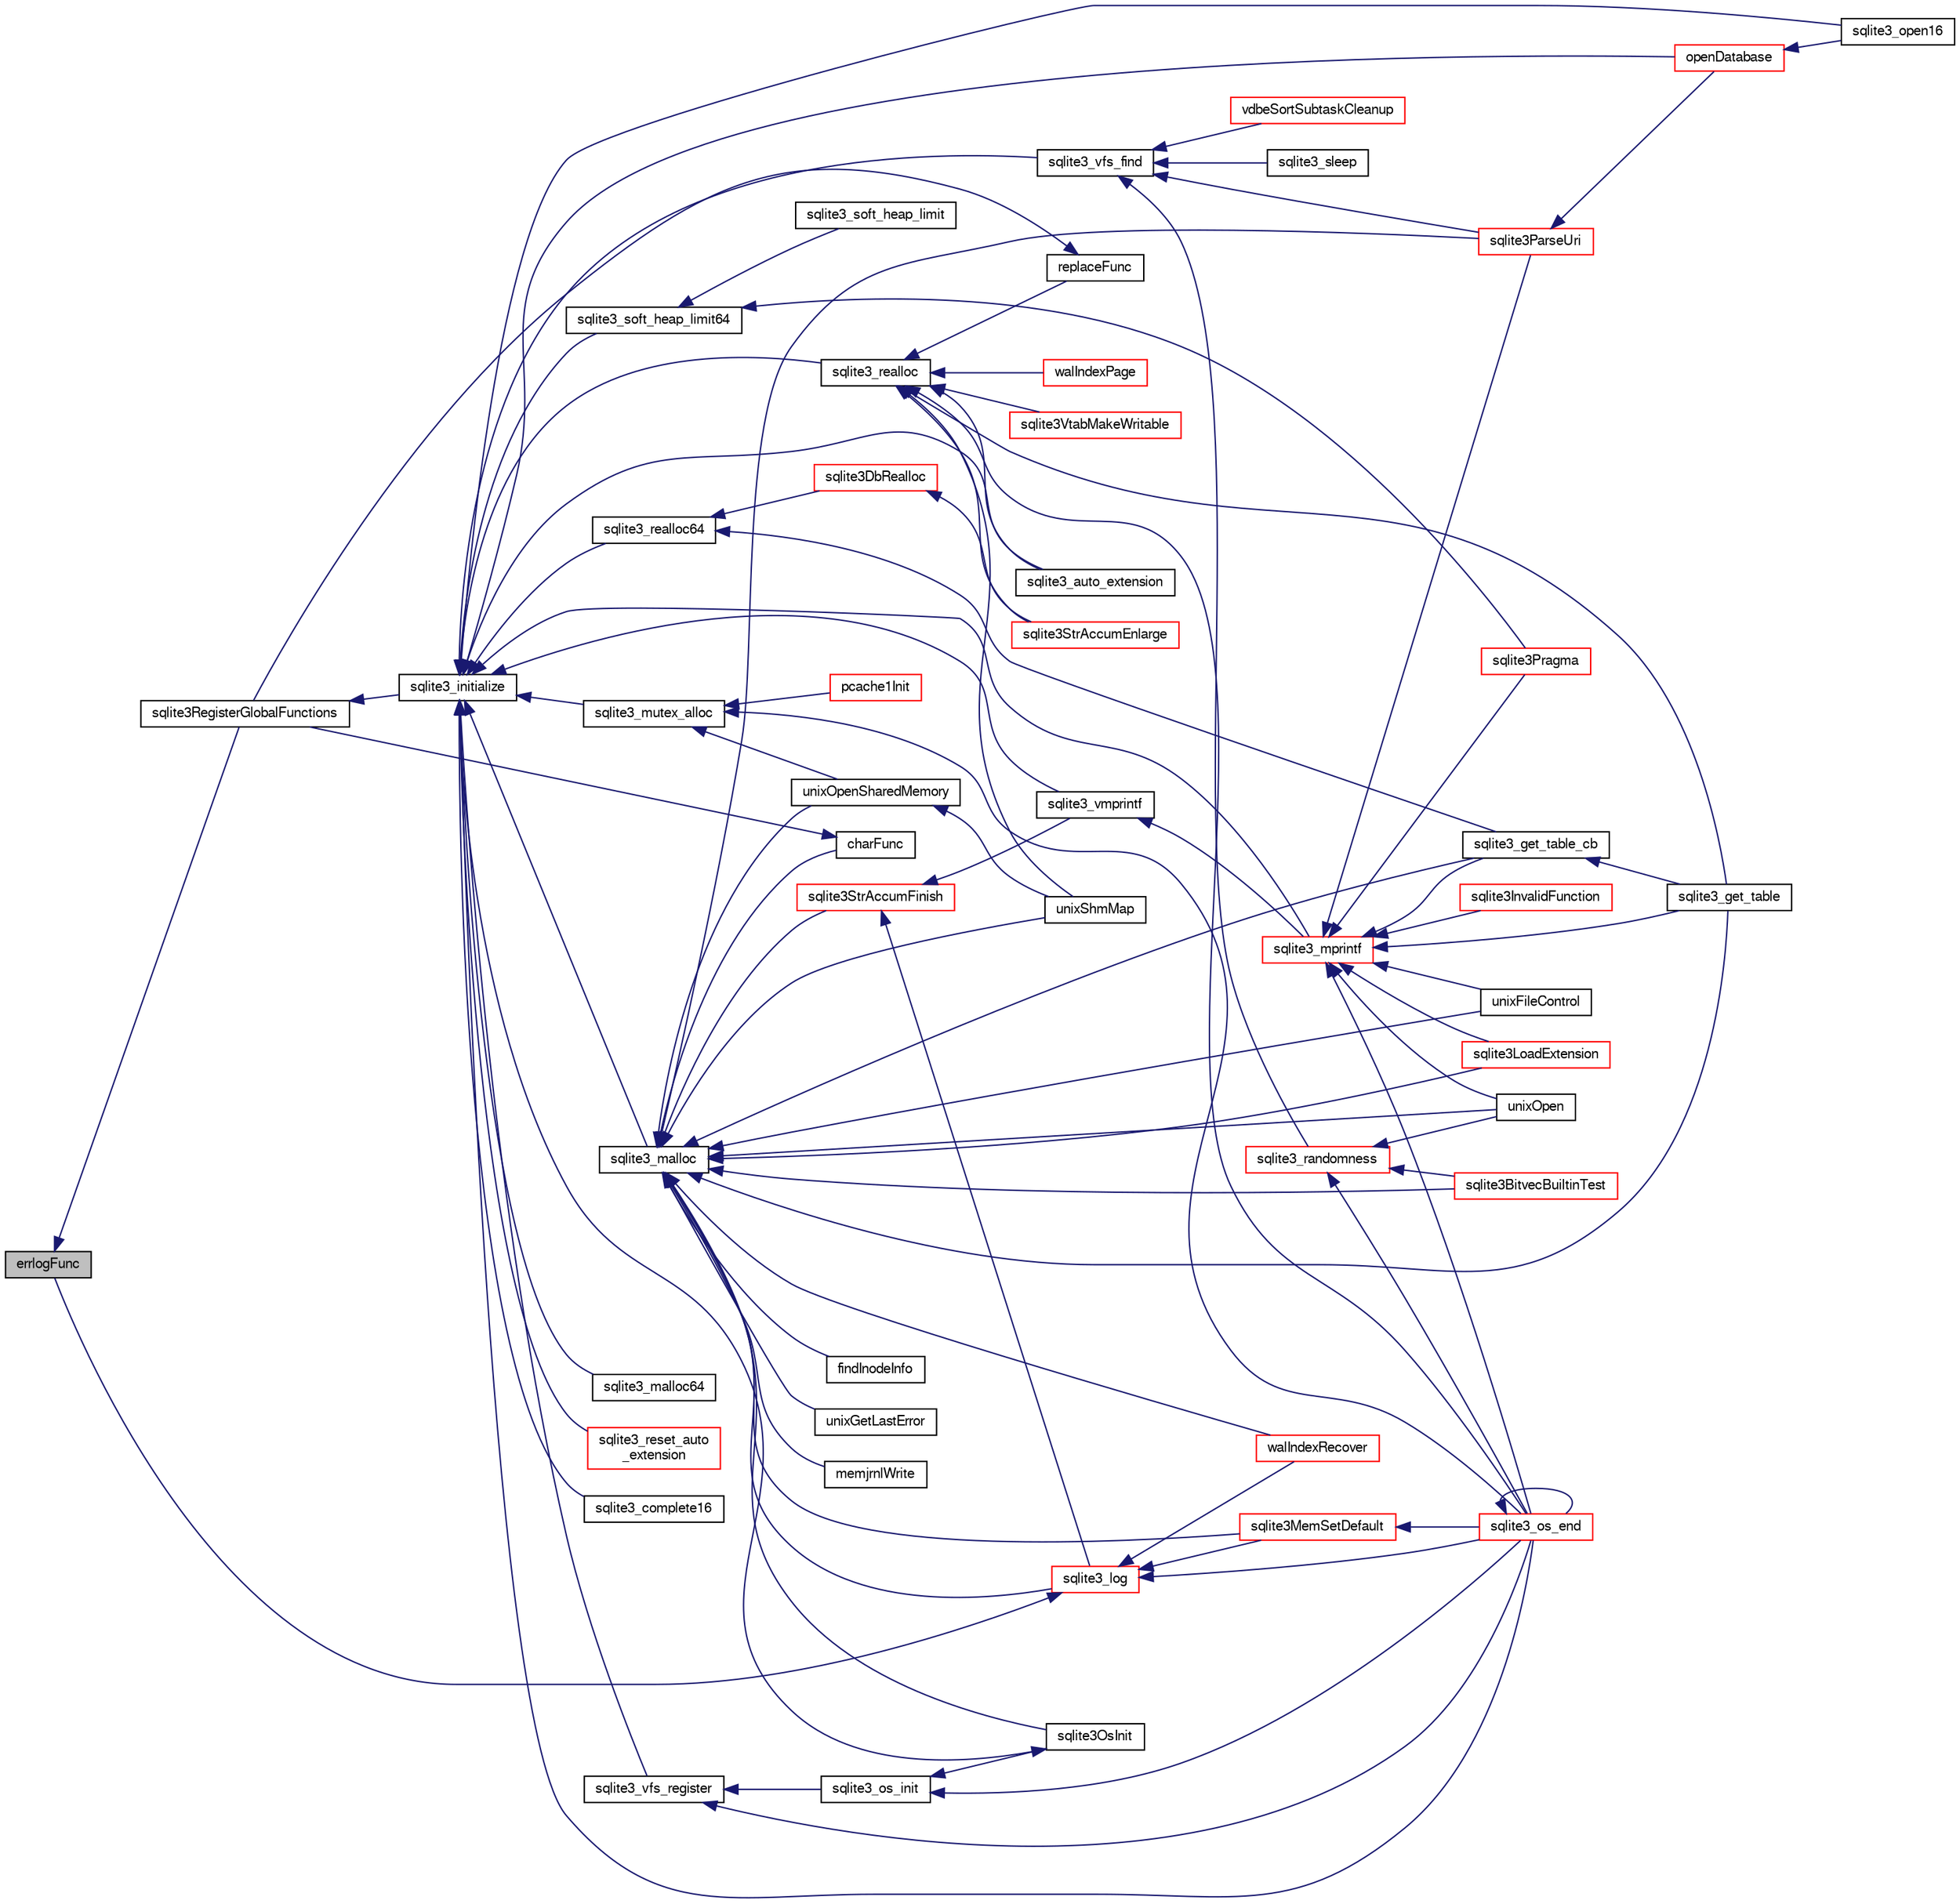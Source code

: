 digraph "errlogFunc"
{
  edge [fontname="FreeSans",fontsize="10",labelfontname="FreeSans",labelfontsize="10"];
  node [fontname="FreeSans",fontsize="10",shape=record];
  rankdir="LR";
  Node93842 [label="errlogFunc",height=0.2,width=0.4,color="black", fillcolor="grey75", style="filled", fontcolor="black"];
  Node93842 -> Node93843 [dir="back",color="midnightblue",fontsize="10",style="solid",fontname="FreeSans"];
  Node93843 [label="sqlite3RegisterGlobalFunctions",height=0.2,width=0.4,color="black", fillcolor="white", style="filled",URL="$sqlite3_8c.html#a9f75bd111010f29e1b8d74344473c4ec"];
  Node93843 -> Node93844 [dir="back",color="midnightblue",fontsize="10",style="solid",fontname="FreeSans"];
  Node93844 [label="sqlite3_initialize",height=0.2,width=0.4,color="black", fillcolor="white", style="filled",URL="$sqlite3_8h.html#ab0c0ee2d5d4cf8b28e9572296a8861df"];
  Node93844 -> Node93845 [dir="back",color="midnightblue",fontsize="10",style="solid",fontname="FreeSans"];
  Node93845 [label="sqlite3_vfs_find",height=0.2,width=0.4,color="black", fillcolor="white", style="filled",URL="$sqlite3_8h.html#ac201a26de3dfa1d6deb8069eb8d95627"];
  Node93845 -> Node93846 [dir="back",color="midnightblue",fontsize="10",style="solid",fontname="FreeSans"];
  Node93846 [label="sqlite3_randomness",height=0.2,width=0.4,color="red", fillcolor="white", style="filled",URL="$sqlite3_8h.html#aa452ad88657d4606e137b09c4e9315c7"];
  Node93846 -> Node93850 [dir="back",color="midnightblue",fontsize="10",style="solid",fontname="FreeSans"];
  Node93850 [label="unixOpen",height=0.2,width=0.4,color="black", fillcolor="white", style="filled",URL="$sqlite3_8c.html#a8ed5efc47b6e14f7805cd1bb9b215775"];
  Node93846 -> Node93851 [dir="back",color="midnightblue",fontsize="10",style="solid",fontname="FreeSans"];
  Node93851 [label="sqlite3_os_end",height=0.2,width=0.4,color="red", fillcolor="white", style="filled",URL="$sqlite3_8h.html#a2288c95881ecca13d994e42b6a958906"];
  Node93851 -> Node93851 [dir="back",color="midnightblue",fontsize="10",style="solid",fontname="FreeSans"];
  Node93846 -> Node93853 [dir="back",color="midnightblue",fontsize="10",style="solid",fontname="FreeSans"];
  Node93853 [label="sqlite3BitvecBuiltinTest",height=0.2,width=0.4,color="red", fillcolor="white", style="filled",URL="$sqlite3_8c.html#a9b4e3e921ce1ede6f10a9106c034ff9b"];
  Node93845 -> Node94249 [dir="back",color="midnightblue",fontsize="10",style="solid",fontname="FreeSans"];
  Node94249 [label="vdbeSortSubtaskCleanup",height=0.2,width=0.4,color="red", fillcolor="white", style="filled",URL="$sqlite3_8c.html#abc8ce4c3ef58cc10f5b27642aab32b30"];
  Node93845 -> Node94252 [dir="back",color="midnightblue",fontsize="10",style="solid",fontname="FreeSans"];
  Node94252 [label="sqlite3ParseUri",height=0.2,width=0.4,color="red", fillcolor="white", style="filled",URL="$sqlite3_8c.html#aaa912f29a67460d8b2186c97056e8767"];
  Node94252 -> Node94095 [dir="back",color="midnightblue",fontsize="10",style="solid",fontname="FreeSans"];
  Node94095 [label="openDatabase",height=0.2,width=0.4,color="red", fillcolor="white", style="filled",URL="$sqlite3_8c.html#a6a9c3bc3a64234e863413f41db473758"];
  Node94095 -> Node94098 [dir="back",color="midnightblue",fontsize="10",style="solid",fontname="FreeSans"];
  Node94098 [label="sqlite3_open16",height=0.2,width=0.4,color="black", fillcolor="white", style="filled",URL="$sqlite3_8h.html#adbc401bb96713f32e553db32f6f3ca33"];
  Node93845 -> Node94253 [dir="back",color="midnightblue",fontsize="10",style="solid",fontname="FreeSans"];
  Node94253 [label="sqlite3_sleep",height=0.2,width=0.4,color="black", fillcolor="white", style="filled",URL="$sqlite3_8h.html#ad0c133ddbbecb6433f3c6ebef8966efa"];
  Node93844 -> Node94254 [dir="back",color="midnightblue",fontsize="10",style="solid",fontname="FreeSans"];
  Node94254 [label="sqlite3_vfs_register",height=0.2,width=0.4,color="black", fillcolor="white", style="filled",URL="$sqlite3_8h.html#a7184b289ccd4c4c7200589137d88c4ae"];
  Node94254 -> Node94255 [dir="back",color="midnightblue",fontsize="10",style="solid",fontname="FreeSans"];
  Node94255 [label="sqlite3_os_init",height=0.2,width=0.4,color="black", fillcolor="white", style="filled",URL="$sqlite3_8h.html#acebc2290d00a32d3afe2361f2979038b"];
  Node94255 -> Node94256 [dir="back",color="midnightblue",fontsize="10",style="solid",fontname="FreeSans"];
  Node94256 [label="sqlite3OsInit",height=0.2,width=0.4,color="black", fillcolor="white", style="filled",URL="$sqlite3_8c.html#afeaa886fe1ca086a30fd278b1d069762"];
  Node94256 -> Node93844 [dir="back",color="midnightblue",fontsize="10",style="solid",fontname="FreeSans"];
  Node94255 -> Node93851 [dir="back",color="midnightblue",fontsize="10",style="solid",fontname="FreeSans"];
  Node94254 -> Node93851 [dir="back",color="midnightblue",fontsize="10",style="solid",fontname="FreeSans"];
  Node93844 -> Node94257 [dir="back",color="midnightblue",fontsize="10",style="solid",fontname="FreeSans"];
  Node94257 [label="sqlite3_mutex_alloc",height=0.2,width=0.4,color="black", fillcolor="white", style="filled",URL="$sqlite3_8h.html#aa3f89418cd18e99596435c958b29b650"];
  Node94257 -> Node94258 [dir="back",color="midnightblue",fontsize="10",style="solid",fontname="FreeSans"];
  Node94258 [label="unixOpenSharedMemory",height=0.2,width=0.4,color="black", fillcolor="white", style="filled",URL="$sqlite3_8c.html#a30775afa2e08ca6ddc7853326afed7c7"];
  Node94258 -> Node94259 [dir="back",color="midnightblue",fontsize="10",style="solid",fontname="FreeSans"];
  Node94259 [label="unixShmMap",height=0.2,width=0.4,color="black", fillcolor="white", style="filled",URL="$sqlite3_8c.html#aeaa77f0ab08a4f4ee5f86e8c9727e974"];
  Node94257 -> Node93851 [dir="back",color="midnightblue",fontsize="10",style="solid",fontname="FreeSans"];
  Node94257 -> Node94260 [dir="back",color="midnightblue",fontsize="10",style="solid",fontname="FreeSans"];
  Node94260 [label="pcache1Init",height=0.2,width=0.4,color="red", fillcolor="white", style="filled",URL="$sqlite3_8c.html#a05e9c1daf3dd812db1d769b69b20e069"];
  Node93844 -> Node94330 [dir="back",color="midnightblue",fontsize="10",style="solid",fontname="FreeSans"];
  Node94330 [label="sqlite3_soft_heap_limit64",height=0.2,width=0.4,color="black", fillcolor="white", style="filled",URL="$sqlite3_8h.html#ab37b3a4d1652e3acb2c43d1252e6b852"];
  Node94330 -> Node94331 [dir="back",color="midnightblue",fontsize="10",style="solid",fontname="FreeSans"];
  Node94331 [label="sqlite3_soft_heap_limit",height=0.2,width=0.4,color="black", fillcolor="white", style="filled",URL="$sqlite3_8h.html#a18c3472581de3072201723e798524fdc"];
  Node94330 -> Node93938 [dir="back",color="midnightblue",fontsize="10",style="solid",fontname="FreeSans"];
  Node93938 [label="sqlite3Pragma",height=0.2,width=0.4,color="red", fillcolor="white", style="filled",URL="$sqlite3_8c.html#a111391370f58f8e6a6eca51fd34d62ed"];
  Node93844 -> Node94332 [dir="back",color="midnightblue",fontsize="10",style="solid",fontname="FreeSans"];
  Node94332 [label="sqlite3_malloc",height=0.2,width=0.4,color="black", fillcolor="white", style="filled",URL="$sqlite3_8h.html#a510e31845345737f17d86ce0b2328356"];
  Node94332 -> Node94256 [dir="back",color="midnightblue",fontsize="10",style="solid",fontname="FreeSans"];
  Node94332 -> Node94328 [dir="back",color="midnightblue",fontsize="10",style="solid",fontname="FreeSans"];
  Node94328 [label="sqlite3MemSetDefault",height=0.2,width=0.4,color="red", fillcolor="white", style="filled",URL="$sqlite3_8c.html#a162fbfd727e92c5f8f72625b5ff62549"];
  Node94328 -> Node93851 [dir="back",color="midnightblue",fontsize="10",style="solid",fontname="FreeSans"];
  Node94332 -> Node94333 [dir="back",color="midnightblue",fontsize="10",style="solid",fontname="FreeSans"];
  Node94333 [label="sqlite3StrAccumFinish",height=0.2,width=0.4,color="red", fillcolor="white", style="filled",URL="$sqlite3_8c.html#adb7f26b10ac1b847db6f000ef4c2e2ba"];
  Node94333 -> Node94407 [dir="back",color="midnightblue",fontsize="10",style="solid",fontname="FreeSans"];
  Node94407 [label="sqlite3_vmprintf",height=0.2,width=0.4,color="black", fillcolor="white", style="filled",URL="$sqlite3_8h.html#ac240de67ddf003828f16a6d9dd3fa3ca"];
  Node94407 -> Node94408 [dir="back",color="midnightblue",fontsize="10",style="solid",fontname="FreeSans"];
  Node94408 [label="sqlite3_mprintf",height=0.2,width=0.4,color="red", fillcolor="white", style="filled",URL="$sqlite3_8h.html#a9533933e57f7ccbb48c32041ce3a8862"];
  Node94408 -> Node93849 [dir="back",color="midnightblue",fontsize="10",style="solid",fontname="FreeSans"];
  Node93849 [label="unixFileControl",height=0.2,width=0.4,color="black", fillcolor="white", style="filled",URL="$sqlite3_8c.html#ad71f213fa385cc58f307cefd953c03ae"];
  Node94408 -> Node93850 [dir="back",color="midnightblue",fontsize="10",style="solid",fontname="FreeSans"];
  Node94408 -> Node93851 [dir="back",color="midnightblue",fontsize="10",style="solid",fontname="FreeSans"];
  Node94408 -> Node94409 [dir="back",color="midnightblue",fontsize="10",style="solid",fontname="FreeSans"];
  Node94409 [label="sqlite3InvalidFunction",height=0.2,width=0.4,color="red", fillcolor="white", style="filled",URL="$sqlite3_8c.html#af6025be1f4733eabe60702a187c97da9"];
  Node94408 -> Node94411 [dir="back",color="midnightblue",fontsize="10",style="solid",fontname="FreeSans"];
  Node94411 [label="sqlite3LoadExtension",height=0.2,width=0.4,color="red", fillcolor="white", style="filled",URL="$sqlite3_8c.html#a3b46232455de4779a67c63b2c9004245"];
  Node94408 -> Node93938 [dir="back",color="midnightblue",fontsize="10",style="solid",fontname="FreeSans"];
  Node94408 -> Node94414 [dir="back",color="midnightblue",fontsize="10",style="solid",fontname="FreeSans"];
  Node94414 [label="sqlite3_get_table_cb",height=0.2,width=0.4,color="black", fillcolor="white", style="filled",URL="$sqlite3_8c.html#a1dbaba1b543953c0dade97357c5866b1"];
  Node94414 -> Node94054 [dir="back",color="midnightblue",fontsize="10",style="solid",fontname="FreeSans"];
  Node94054 [label="sqlite3_get_table",height=0.2,width=0.4,color="black", fillcolor="white", style="filled",URL="$sqlite3_8h.html#a5effeac4e12df57beaa35c5be1f61579"];
  Node94408 -> Node94054 [dir="back",color="midnightblue",fontsize="10",style="solid",fontname="FreeSans"];
  Node94408 -> Node94252 [dir="back",color="midnightblue",fontsize="10",style="solid",fontname="FreeSans"];
  Node94333 -> Node94518 [dir="back",color="midnightblue",fontsize="10",style="solid",fontname="FreeSans"];
  Node94518 [label="sqlite3_log",height=0.2,width=0.4,color="red", fillcolor="white", style="filled",URL="$sqlite3_8h.html#a298c9699bf9c143662c6b1fec4b2dc3b"];
  Node94518 -> Node94328 [dir="back",color="midnightblue",fontsize="10",style="solid",fontname="FreeSans"];
  Node94518 -> Node93851 [dir="back",color="midnightblue",fontsize="10",style="solid",fontname="FreeSans"];
  Node94518 -> Node94446 [dir="back",color="midnightblue",fontsize="10",style="solid",fontname="FreeSans"];
  Node94446 [label="walIndexRecover",height=0.2,width=0.4,color="red", fillcolor="white", style="filled",URL="$sqlite3_8c.html#ab4ee99f3710323acbeb6c495dd18d205"];
  Node94518 -> Node93842 [dir="back",color="midnightblue",fontsize="10",style="solid",fontname="FreeSans"];
  Node94332 -> Node94518 [dir="back",color="midnightblue",fontsize="10",style="solid",fontname="FreeSans"];
  Node94332 -> Node94596 [dir="back",color="midnightblue",fontsize="10",style="solid",fontname="FreeSans"];
  Node94596 [label="findInodeInfo",height=0.2,width=0.4,color="black", fillcolor="white", style="filled",URL="$sqlite3_8c.html#ac92c39062e69a79c4a62dfd55242c782"];
  Node94332 -> Node93849 [dir="back",color="midnightblue",fontsize="10",style="solid",fontname="FreeSans"];
  Node94332 -> Node94258 [dir="back",color="midnightblue",fontsize="10",style="solid",fontname="FreeSans"];
  Node94332 -> Node94259 [dir="back",color="midnightblue",fontsize="10",style="solid",fontname="FreeSans"];
  Node94332 -> Node93850 [dir="back",color="midnightblue",fontsize="10",style="solid",fontname="FreeSans"];
  Node94332 -> Node94429 [dir="back",color="midnightblue",fontsize="10",style="solid",fontname="FreeSans"];
  Node94429 [label="unixGetLastError",height=0.2,width=0.4,color="black", fillcolor="white", style="filled",URL="$sqlite3_8c.html#aed1e42f49d74b419c3c85b559dd61240"];
  Node94332 -> Node93853 [dir="back",color="midnightblue",fontsize="10",style="solid",fontname="FreeSans"];
  Node94332 -> Node94446 [dir="back",color="midnightblue",fontsize="10",style="solid",fontname="FreeSans"];
  Node94332 -> Node94597 [dir="back",color="midnightblue",fontsize="10",style="solid",fontname="FreeSans"];
  Node94597 [label="memjrnlWrite",height=0.2,width=0.4,color="black", fillcolor="white", style="filled",URL="$sqlite3_8c.html#af8bd7d5d7eafce5542f8de300a120c47"];
  Node94332 -> Node94598 [dir="back",color="midnightblue",fontsize="10",style="solid",fontname="FreeSans"];
  Node94598 [label="charFunc",height=0.2,width=0.4,color="black", fillcolor="white", style="filled",URL="$sqlite3_8c.html#ab9b72ce47fcea3c3b92e816435a0fd91"];
  Node94598 -> Node93843 [dir="back",color="midnightblue",fontsize="10",style="solid",fontname="FreeSans"];
  Node94332 -> Node94411 [dir="back",color="midnightblue",fontsize="10",style="solid",fontname="FreeSans"];
  Node94332 -> Node94414 [dir="back",color="midnightblue",fontsize="10",style="solid",fontname="FreeSans"];
  Node94332 -> Node94054 [dir="back",color="midnightblue",fontsize="10",style="solid",fontname="FreeSans"];
  Node94332 -> Node94252 [dir="back",color="midnightblue",fontsize="10",style="solid",fontname="FreeSans"];
  Node93844 -> Node94599 [dir="back",color="midnightblue",fontsize="10",style="solid",fontname="FreeSans"];
  Node94599 [label="sqlite3_malloc64",height=0.2,width=0.4,color="black", fillcolor="white", style="filled",URL="$sqlite3_8h.html#a12b7ee85e539ea28c130c5c75b96a82a"];
  Node93844 -> Node94600 [dir="back",color="midnightblue",fontsize="10",style="solid",fontname="FreeSans"];
  Node94600 [label="sqlite3_realloc",height=0.2,width=0.4,color="black", fillcolor="white", style="filled",URL="$sqlite3_8h.html#a627f0eeface58024ef47403d8cc76b35"];
  Node94600 -> Node94601 [dir="back",color="midnightblue",fontsize="10",style="solid",fontname="FreeSans"];
  Node94601 [label="sqlite3StrAccumEnlarge",height=0.2,width=0.4,color="red", fillcolor="white", style="filled",URL="$sqlite3_8c.html#a38976500a97c69d65086eeccca82dd96"];
  Node94600 -> Node94259 [dir="back",color="midnightblue",fontsize="10",style="solid",fontname="FreeSans"];
  Node94600 -> Node93851 [dir="back",color="midnightblue",fontsize="10",style="solid",fontname="FreeSans"];
  Node94600 -> Node94607 [dir="back",color="midnightblue",fontsize="10",style="solid",fontname="FreeSans"];
  Node94607 [label="walIndexPage",height=0.2,width=0.4,color="red", fillcolor="white", style="filled",URL="$sqlite3_8c.html#affd3251fd1aa1218170d421177256e24"];
  Node94600 -> Node94471 [dir="back",color="midnightblue",fontsize="10",style="solid",fontname="FreeSans"];
  Node94471 [label="replaceFunc",height=0.2,width=0.4,color="black", fillcolor="white", style="filled",URL="$sqlite3_8c.html#a752b98a7c55d204c397a4902b49b1ce4"];
  Node94471 -> Node93843 [dir="back",color="midnightblue",fontsize="10",style="solid",fontname="FreeSans"];
  Node94600 -> Node94616 [dir="back",color="midnightblue",fontsize="10",style="solid",fontname="FreeSans"];
  Node94616 [label="sqlite3_auto_extension",height=0.2,width=0.4,color="black", fillcolor="white", style="filled",URL="$sqlite3_8h.html#a85a95b45e94f6bcd52aa39b6acdb36d7"];
  Node94600 -> Node94054 [dir="back",color="midnightblue",fontsize="10",style="solid",fontname="FreeSans"];
  Node94600 -> Node94617 [dir="back",color="midnightblue",fontsize="10",style="solid",fontname="FreeSans"];
  Node94617 [label="sqlite3VtabMakeWritable",height=0.2,width=0.4,color="red", fillcolor="white", style="filled",URL="$sqlite3_8c.html#a58c646608238d2619371c3e8b6bc0d86"];
  Node93844 -> Node94618 [dir="back",color="midnightblue",fontsize="10",style="solid",fontname="FreeSans"];
  Node94618 [label="sqlite3_realloc64",height=0.2,width=0.4,color="black", fillcolor="white", style="filled",URL="$sqlite3_8h.html#afe88c85e9f864a3fd92941cad197245d"];
  Node94618 -> Node94619 [dir="back",color="midnightblue",fontsize="10",style="solid",fontname="FreeSans"];
  Node94619 [label="sqlite3DbRealloc",height=0.2,width=0.4,color="red", fillcolor="white", style="filled",URL="$sqlite3_8c.html#ae028f4902a9d29bcaf310ff289ee87dc"];
  Node94619 -> Node94601 [dir="back",color="midnightblue",fontsize="10",style="solid",fontname="FreeSans"];
  Node94618 -> Node94414 [dir="back",color="midnightblue",fontsize="10",style="solid",fontname="FreeSans"];
  Node93844 -> Node94407 [dir="back",color="midnightblue",fontsize="10",style="solid",fontname="FreeSans"];
  Node93844 -> Node94408 [dir="back",color="midnightblue",fontsize="10",style="solid",fontname="FreeSans"];
  Node93844 -> Node93851 [dir="back",color="midnightblue",fontsize="10",style="solid",fontname="FreeSans"];
  Node93844 -> Node94616 [dir="back",color="midnightblue",fontsize="10",style="solid",fontname="FreeSans"];
  Node93844 -> Node94718 [dir="back",color="midnightblue",fontsize="10",style="solid",fontname="FreeSans"];
  Node94718 [label="sqlite3_reset_auto\l_extension",height=0.2,width=0.4,color="red", fillcolor="white", style="filled",URL="$sqlite3_8h.html#ac33f4064ae6690cada7bdc89e8153ffc"];
  Node93844 -> Node94583 [dir="back",color="midnightblue",fontsize="10",style="solid",fontname="FreeSans"];
  Node94583 [label="sqlite3_complete16",height=0.2,width=0.4,color="black", fillcolor="white", style="filled",URL="$sqlite3_8h.html#a3260341c2ef82787acca48414a1d03a1"];
  Node93844 -> Node94095 [dir="back",color="midnightblue",fontsize="10",style="solid",fontname="FreeSans"];
  Node93844 -> Node94098 [dir="back",color="midnightblue",fontsize="10",style="solid",fontname="FreeSans"];
}
